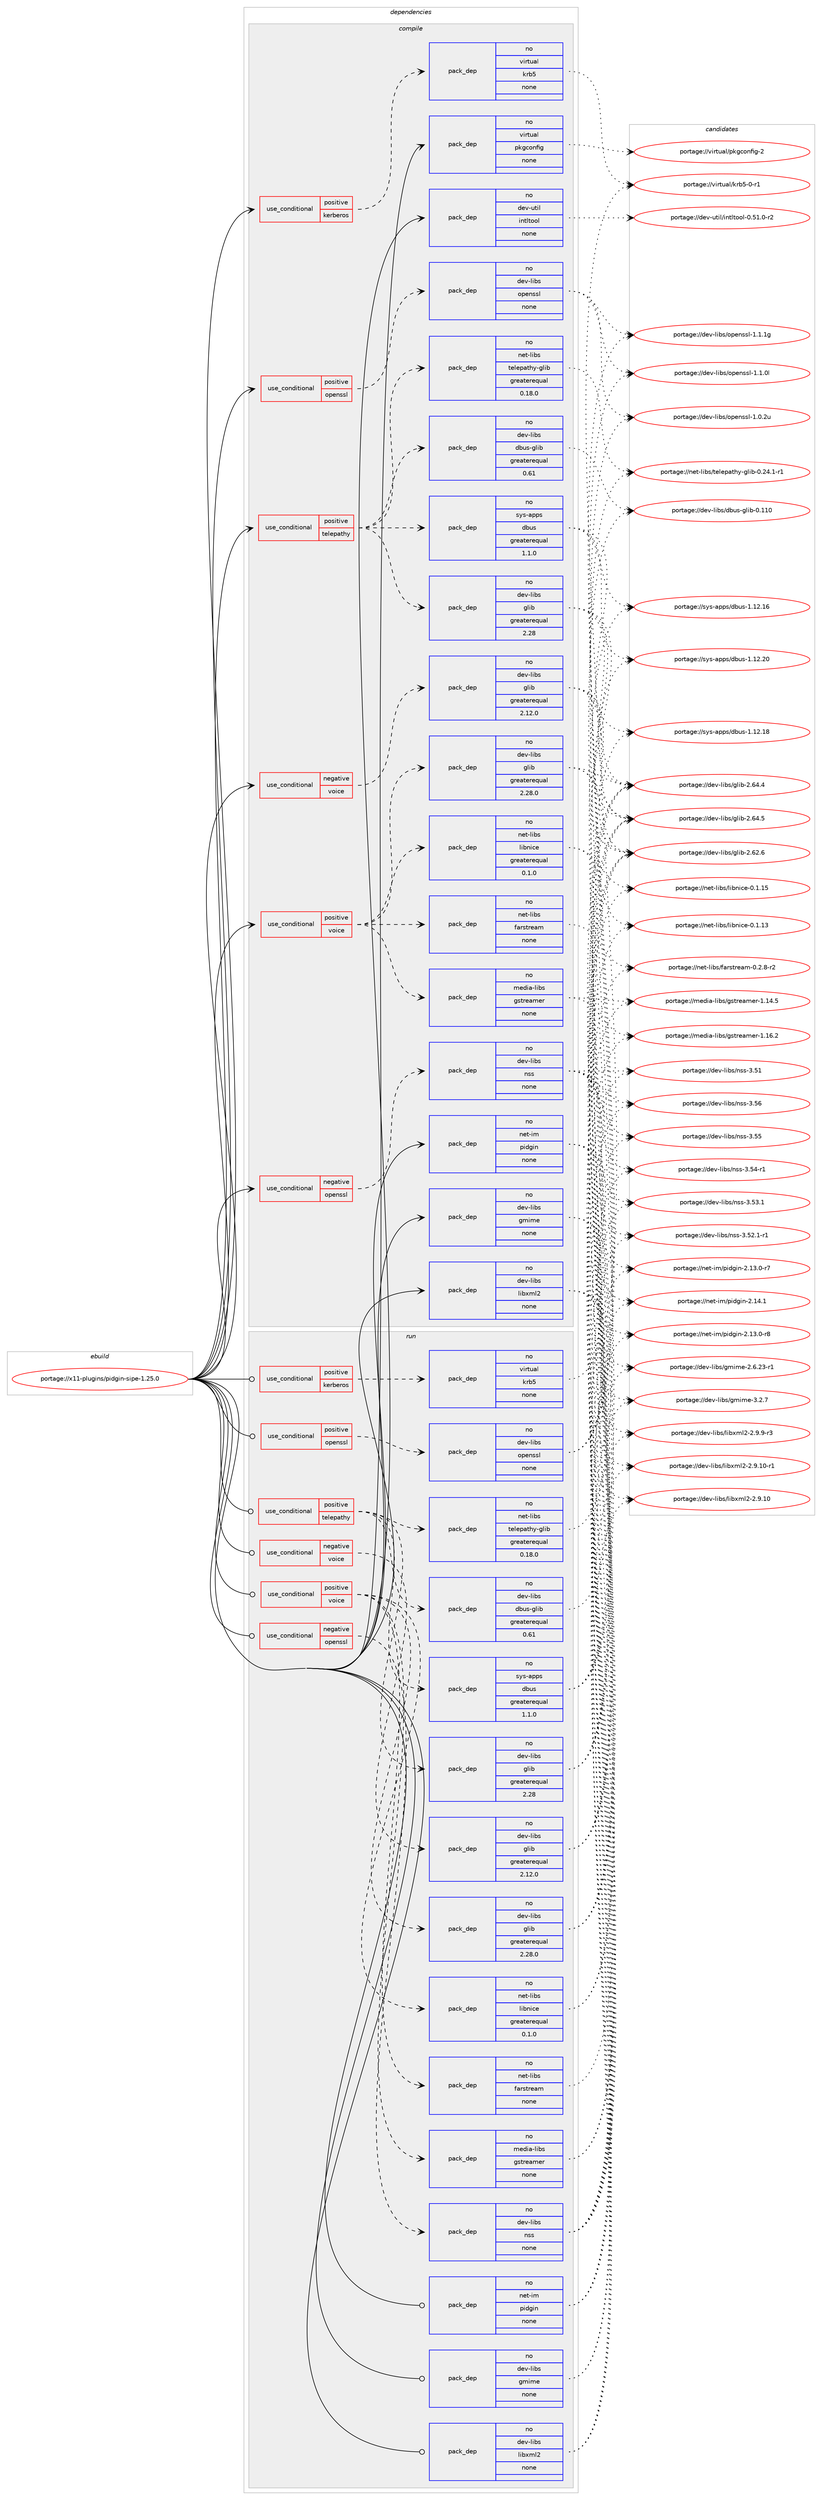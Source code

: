 digraph prolog {

# *************
# Graph options
# *************

newrank=true;
concentrate=true;
compound=true;
graph [rankdir=LR,fontname=Helvetica,fontsize=10,ranksep=1.5];#, ranksep=2.5, nodesep=0.2];
edge  [arrowhead=vee];
node  [fontname=Helvetica,fontsize=10];

# **********
# The ebuild
# **********

subgraph cluster_leftcol {
color=gray;
rank=same;
label=<<i>ebuild</i>>;
id [label="portage://x11-plugins/pidgin-sipe-1.25.0", color=red, width=4, href="../x11-plugins/pidgin-sipe-1.25.0.svg"];
}

# ****************
# The dependencies
# ****************

subgraph cluster_midcol {
color=gray;
label=<<i>dependencies</i>>;
subgraph cluster_compile {
fillcolor="#eeeeee";
style=filled;
label=<<i>compile</i>>;
subgraph cond91 {
dependency895 [label=<<TABLE BORDER="0" CELLBORDER="1" CELLSPACING="0" CELLPADDING="4"><TR><TD ROWSPAN="3" CELLPADDING="10">use_conditional</TD></TR><TR><TD>negative</TD></TR><TR><TD>openssl</TD></TR></TABLE>>, shape=none, color=red];
subgraph pack794 {
dependency896 [label=<<TABLE BORDER="0" CELLBORDER="1" CELLSPACING="0" CELLPADDING="4" WIDTH="220"><TR><TD ROWSPAN="6" CELLPADDING="30">pack_dep</TD></TR><TR><TD WIDTH="110">no</TD></TR><TR><TD>dev-libs</TD></TR><TR><TD>nss</TD></TR><TR><TD>none</TD></TR><TR><TD></TD></TR></TABLE>>, shape=none, color=blue];
}
dependency895:e -> dependency896:w [weight=20,style="dashed",arrowhead="vee"];
}
id:e -> dependency895:w [weight=20,style="solid",arrowhead="vee"];
subgraph cond92 {
dependency897 [label=<<TABLE BORDER="0" CELLBORDER="1" CELLSPACING="0" CELLPADDING="4"><TR><TD ROWSPAN="3" CELLPADDING="10">use_conditional</TD></TR><TR><TD>negative</TD></TR><TR><TD>voice</TD></TR></TABLE>>, shape=none, color=red];
subgraph pack795 {
dependency898 [label=<<TABLE BORDER="0" CELLBORDER="1" CELLSPACING="0" CELLPADDING="4" WIDTH="220"><TR><TD ROWSPAN="6" CELLPADDING="30">pack_dep</TD></TR><TR><TD WIDTH="110">no</TD></TR><TR><TD>dev-libs</TD></TR><TR><TD>glib</TD></TR><TR><TD>greaterequal</TD></TR><TR><TD>2.12.0</TD></TR></TABLE>>, shape=none, color=blue];
}
dependency897:e -> dependency898:w [weight=20,style="dashed",arrowhead="vee"];
}
id:e -> dependency897:w [weight=20,style="solid",arrowhead="vee"];
subgraph cond93 {
dependency899 [label=<<TABLE BORDER="0" CELLBORDER="1" CELLSPACING="0" CELLPADDING="4"><TR><TD ROWSPAN="3" CELLPADDING="10">use_conditional</TD></TR><TR><TD>positive</TD></TR><TR><TD>kerberos</TD></TR></TABLE>>, shape=none, color=red];
subgraph pack796 {
dependency900 [label=<<TABLE BORDER="0" CELLBORDER="1" CELLSPACING="0" CELLPADDING="4" WIDTH="220"><TR><TD ROWSPAN="6" CELLPADDING="30">pack_dep</TD></TR><TR><TD WIDTH="110">no</TD></TR><TR><TD>virtual</TD></TR><TR><TD>krb5</TD></TR><TR><TD>none</TD></TR><TR><TD></TD></TR></TABLE>>, shape=none, color=blue];
}
dependency899:e -> dependency900:w [weight=20,style="dashed",arrowhead="vee"];
}
id:e -> dependency899:w [weight=20,style="solid",arrowhead="vee"];
subgraph cond94 {
dependency901 [label=<<TABLE BORDER="0" CELLBORDER="1" CELLSPACING="0" CELLPADDING="4"><TR><TD ROWSPAN="3" CELLPADDING="10">use_conditional</TD></TR><TR><TD>positive</TD></TR><TR><TD>openssl</TD></TR></TABLE>>, shape=none, color=red];
subgraph pack797 {
dependency902 [label=<<TABLE BORDER="0" CELLBORDER="1" CELLSPACING="0" CELLPADDING="4" WIDTH="220"><TR><TD ROWSPAN="6" CELLPADDING="30">pack_dep</TD></TR><TR><TD WIDTH="110">no</TD></TR><TR><TD>dev-libs</TD></TR><TR><TD>openssl</TD></TR><TR><TD>none</TD></TR><TR><TD></TD></TR></TABLE>>, shape=none, color=blue];
}
dependency901:e -> dependency902:w [weight=20,style="dashed",arrowhead="vee"];
}
id:e -> dependency901:w [weight=20,style="solid",arrowhead="vee"];
subgraph cond95 {
dependency903 [label=<<TABLE BORDER="0" CELLBORDER="1" CELLSPACING="0" CELLPADDING="4"><TR><TD ROWSPAN="3" CELLPADDING="10">use_conditional</TD></TR><TR><TD>positive</TD></TR><TR><TD>telepathy</TD></TR></TABLE>>, shape=none, color=red];
subgraph pack798 {
dependency904 [label=<<TABLE BORDER="0" CELLBORDER="1" CELLSPACING="0" CELLPADDING="4" WIDTH="220"><TR><TD ROWSPAN="6" CELLPADDING="30">pack_dep</TD></TR><TR><TD WIDTH="110">no</TD></TR><TR><TD>sys-apps</TD></TR><TR><TD>dbus</TD></TR><TR><TD>greaterequal</TD></TR><TR><TD>1.1.0</TD></TR></TABLE>>, shape=none, color=blue];
}
dependency903:e -> dependency904:w [weight=20,style="dashed",arrowhead="vee"];
subgraph pack799 {
dependency905 [label=<<TABLE BORDER="0" CELLBORDER="1" CELLSPACING="0" CELLPADDING="4" WIDTH="220"><TR><TD ROWSPAN="6" CELLPADDING="30">pack_dep</TD></TR><TR><TD WIDTH="110">no</TD></TR><TR><TD>dev-libs</TD></TR><TR><TD>dbus-glib</TD></TR><TR><TD>greaterequal</TD></TR><TR><TD>0.61</TD></TR></TABLE>>, shape=none, color=blue];
}
dependency903:e -> dependency905:w [weight=20,style="dashed",arrowhead="vee"];
subgraph pack800 {
dependency906 [label=<<TABLE BORDER="0" CELLBORDER="1" CELLSPACING="0" CELLPADDING="4" WIDTH="220"><TR><TD ROWSPAN="6" CELLPADDING="30">pack_dep</TD></TR><TR><TD WIDTH="110">no</TD></TR><TR><TD>dev-libs</TD></TR><TR><TD>glib</TD></TR><TR><TD>greaterequal</TD></TR><TR><TD>2.28</TD></TR></TABLE>>, shape=none, color=blue];
}
dependency903:e -> dependency906:w [weight=20,style="dashed",arrowhead="vee"];
subgraph pack801 {
dependency907 [label=<<TABLE BORDER="0" CELLBORDER="1" CELLSPACING="0" CELLPADDING="4" WIDTH="220"><TR><TD ROWSPAN="6" CELLPADDING="30">pack_dep</TD></TR><TR><TD WIDTH="110">no</TD></TR><TR><TD>net-libs</TD></TR><TR><TD>telepathy-glib</TD></TR><TR><TD>greaterequal</TD></TR><TR><TD>0.18.0</TD></TR></TABLE>>, shape=none, color=blue];
}
dependency903:e -> dependency907:w [weight=20,style="dashed",arrowhead="vee"];
}
id:e -> dependency903:w [weight=20,style="solid",arrowhead="vee"];
subgraph cond96 {
dependency908 [label=<<TABLE BORDER="0" CELLBORDER="1" CELLSPACING="0" CELLPADDING="4"><TR><TD ROWSPAN="3" CELLPADDING="10">use_conditional</TD></TR><TR><TD>positive</TD></TR><TR><TD>voice</TD></TR></TABLE>>, shape=none, color=red];
subgraph pack802 {
dependency909 [label=<<TABLE BORDER="0" CELLBORDER="1" CELLSPACING="0" CELLPADDING="4" WIDTH="220"><TR><TD ROWSPAN="6" CELLPADDING="30">pack_dep</TD></TR><TR><TD WIDTH="110">no</TD></TR><TR><TD>dev-libs</TD></TR><TR><TD>glib</TD></TR><TR><TD>greaterequal</TD></TR><TR><TD>2.28.0</TD></TR></TABLE>>, shape=none, color=blue];
}
dependency908:e -> dependency909:w [weight=20,style="dashed",arrowhead="vee"];
subgraph pack803 {
dependency910 [label=<<TABLE BORDER="0" CELLBORDER="1" CELLSPACING="0" CELLPADDING="4" WIDTH="220"><TR><TD ROWSPAN="6" CELLPADDING="30">pack_dep</TD></TR><TR><TD WIDTH="110">no</TD></TR><TR><TD>net-libs</TD></TR><TR><TD>libnice</TD></TR><TR><TD>greaterequal</TD></TR><TR><TD>0.1.0</TD></TR></TABLE>>, shape=none, color=blue];
}
dependency908:e -> dependency910:w [weight=20,style="dashed",arrowhead="vee"];
subgraph pack804 {
dependency911 [label=<<TABLE BORDER="0" CELLBORDER="1" CELLSPACING="0" CELLPADDING="4" WIDTH="220"><TR><TD ROWSPAN="6" CELLPADDING="30">pack_dep</TD></TR><TR><TD WIDTH="110">no</TD></TR><TR><TD>media-libs</TD></TR><TR><TD>gstreamer</TD></TR><TR><TD>none</TD></TR><TR><TD></TD></TR></TABLE>>, shape=none, color=blue];
}
dependency908:e -> dependency911:w [weight=20,style="dashed",arrowhead="vee"];
subgraph pack805 {
dependency912 [label=<<TABLE BORDER="0" CELLBORDER="1" CELLSPACING="0" CELLPADDING="4" WIDTH="220"><TR><TD ROWSPAN="6" CELLPADDING="30">pack_dep</TD></TR><TR><TD WIDTH="110">no</TD></TR><TR><TD>net-libs</TD></TR><TR><TD>farstream</TD></TR><TR><TD>none</TD></TR><TR><TD></TD></TR></TABLE>>, shape=none, color=blue];
}
dependency908:e -> dependency912:w [weight=20,style="dashed",arrowhead="vee"];
}
id:e -> dependency908:w [weight=20,style="solid",arrowhead="vee"];
subgraph pack806 {
dependency913 [label=<<TABLE BORDER="0" CELLBORDER="1" CELLSPACING="0" CELLPADDING="4" WIDTH="220"><TR><TD ROWSPAN="6" CELLPADDING="30">pack_dep</TD></TR><TR><TD WIDTH="110">no</TD></TR><TR><TD>dev-libs</TD></TR><TR><TD>gmime</TD></TR><TR><TD>none</TD></TR><TR><TD></TD></TR></TABLE>>, shape=none, color=blue];
}
id:e -> dependency913:w [weight=20,style="solid",arrowhead="vee"];
subgraph pack807 {
dependency914 [label=<<TABLE BORDER="0" CELLBORDER="1" CELLSPACING="0" CELLPADDING="4" WIDTH="220"><TR><TD ROWSPAN="6" CELLPADDING="30">pack_dep</TD></TR><TR><TD WIDTH="110">no</TD></TR><TR><TD>dev-libs</TD></TR><TR><TD>libxml2</TD></TR><TR><TD>none</TD></TR><TR><TD></TD></TR></TABLE>>, shape=none, color=blue];
}
id:e -> dependency914:w [weight=20,style="solid",arrowhead="vee"];
subgraph pack808 {
dependency915 [label=<<TABLE BORDER="0" CELLBORDER="1" CELLSPACING="0" CELLPADDING="4" WIDTH="220"><TR><TD ROWSPAN="6" CELLPADDING="30">pack_dep</TD></TR><TR><TD WIDTH="110">no</TD></TR><TR><TD>dev-util</TD></TR><TR><TD>intltool</TD></TR><TR><TD>none</TD></TR><TR><TD></TD></TR></TABLE>>, shape=none, color=blue];
}
id:e -> dependency915:w [weight=20,style="solid",arrowhead="vee"];
subgraph pack809 {
dependency916 [label=<<TABLE BORDER="0" CELLBORDER="1" CELLSPACING="0" CELLPADDING="4" WIDTH="220"><TR><TD ROWSPAN="6" CELLPADDING="30">pack_dep</TD></TR><TR><TD WIDTH="110">no</TD></TR><TR><TD>net-im</TD></TR><TR><TD>pidgin</TD></TR><TR><TD>none</TD></TR><TR><TD></TD></TR></TABLE>>, shape=none, color=blue];
}
id:e -> dependency916:w [weight=20,style="solid",arrowhead="vee"];
subgraph pack810 {
dependency917 [label=<<TABLE BORDER="0" CELLBORDER="1" CELLSPACING="0" CELLPADDING="4" WIDTH="220"><TR><TD ROWSPAN="6" CELLPADDING="30">pack_dep</TD></TR><TR><TD WIDTH="110">no</TD></TR><TR><TD>virtual</TD></TR><TR><TD>pkgconfig</TD></TR><TR><TD>none</TD></TR><TR><TD></TD></TR></TABLE>>, shape=none, color=blue];
}
id:e -> dependency917:w [weight=20,style="solid",arrowhead="vee"];
}
subgraph cluster_compileandrun {
fillcolor="#eeeeee";
style=filled;
label=<<i>compile and run</i>>;
}
subgraph cluster_run {
fillcolor="#eeeeee";
style=filled;
label=<<i>run</i>>;
subgraph cond97 {
dependency918 [label=<<TABLE BORDER="0" CELLBORDER="1" CELLSPACING="0" CELLPADDING="4"><TR><TD ROWSPAN="3" CELLPADDING="10">use_conditional</TD></TR><TR><TD>negative</TD></TR><TR><TD>openssl</TD></TR></TABLE>>, shape=none, color=red];
subgraph pack811 {
dependency919 [label=<<TABLE BORDER="0" CELLBORDER="1" CELLSPACING="0" CELLPADDING="4" WIDTH="220"><TR><TD ROWSPAN="6" CELLPADDING="30">pack_dep</TD></TR><TR><TD WIDTH="110">no</TD></TR><TR><TD>dev-libs</TD></TR><TR><TD>nss</TD></TR><TR><TD>none</TD></TR><TR><TD></TD></TR></TABLE>>, shape=none, color=blue];
}
dependency918:e -> dependency919:w [weight=20,style="dashed",arrowhead="vee"];
}
id:e -> dependency918:w [weight=20,style="solid",arrowhead="odot"];
subgraph cond98 {
dependency920 [label=<<TABLE BORDER="0" CELLBORDER="1" CELLSPACING="0" CELLPADDING="4"><TR><TD ROWSPAN="3" CELLPADDING="10">use_conditional</TD></TR><TR><TD>negative</TD></TR><TR><TD>voice</TD></TR></TABLE>>, shape=none, color=red];
subgraph pack812 {
dependency921 [label=<<TABLE BORDER="0" CELLBORDER="1" CELLSPACING="0" CELLPADDING="4" WIDTH="220"><TR><TD ROWSPAN="6" CELLPADDING="30">pack_dep</TD></TR><TR><TD WIDTH="110">no</TD></TR><TR><TD>dev-libs</TD></TR><TR><TD>glib</TD></TR><TR><TD>greaterequal</TD></TR><TR><TD>2.12.0</TD></TR></TABLE>>, shape=none, color=blue];
}
dependency920:e -> dependency921:w [weight=20,style="dashed",arrowhead="vee"];
}
id:e -> dependency920:w [weight=20,style="solid",arrowhead="odot"];
subgraph cond99 {
dependency922 [label=<<TABLE BORDER="0" CELLBORDER="1" CELLSPACING="0" CELLPADDING="4"><TR><TD ROWSPAN="3" CELLPADDING="10">use_conditional</TD></TR><TR><TD>positive</TD></TR><TR><TD>kerberos</TD></TR></TABLE>>, shape=none, color=red];
subgraph pack813 {
dependency923 [label=<<TABLE BORDER="0" CELLBORDER="1" CELLSPACING="0" CELLPADDING="4" WIDTH="220"><TR><TD ROWSPAN="6" CELLPADDING="30">pack_dep</TD></TR><TR><TD WIDTH="110">no</TD></TR><TR><TD>virtual</TD></TR><TR><TD>krb5</TD></TR><TR><TD>none</TD></TR><TR><TD></TD></TR></TABLE>>, shape=none, color=blue];
}
dependency922:e -> dependency923:w [weight=20,style="dashed",arrowhead="vee"];
}
id:e -> dependency922:w [weight=20,style="solid",arrowhead="odot"];
subgraph cond100 {
dependency924 [label=<<TABLE BORDER="0" CELLBORDER="1" CELLSPACING="0" CELLPADDING="4"><TR><TD ROWSPAN="3" CELLPADDING="10">use_conditional</TD></TR><TR><TD>positive</TD></TR><TR><TD>openssl</TD></TR></TABLE>>, shape=none, color=red];
subgraph pack814 {
dependency925 [label=<<TABLE BORDER="0" CELLBORDER="1" CELLSPACING="0" CELLPADDING="4" WIDTH="220"><TR><TD ROWSPAN="6" CELLPADDING="30">pack_dep</TD></TR><TR><TD WIDTH="110">no</TD></TR><TR><TD>dev-libs</TD></TR><TR><TD>openssl</TD></TR><TR><TD>none</TD></TR><TR><TD></TD></TR></TABLE>>, shape=none, color=blue];
}
dependency924:e -> dependency925:w [weight=20,style="dashed",arrowhead="vee"];
}
id:e -> dependency924:w [weight=20,style="solid",arrowhead="odot"];
subgraph cond101 {
dependency926 [label=<<TABLE BORDER="0" CELLBORDER="1" CELLSPACING="0" CELLPADDING="4"><TR><TD ROWSPAN="3" CELLPADDING="10">use_conditional</TD></TR><TR><TD>positive</TD></TR><TR><TD>telepathy</TD></TR></TABLE>>, shape=none, color=red];
subgraph pack815 {
dependency927 [label=<<TABLE BORDER="0" CELLBORDER="1" CELLSPACING="0" CELLPADDING="4" WIDTH="220"><TR><TD ROWSPAN="6" CELLPADDING="30">pack_dep</TD></TR><TR><TD WIDTH="110">no</TD></TR><TR><TD>sys-apps</TD></TR><TR><TD>dbus</TD></TR><TR><TD>greaterequal</TD></TR><TR><TD>1.1.0</TD></TR></TABLE>>, shape=none, color=blue];
}
dependency926:e -> dependency927:w [weight=20,style="dashed",arrowhead="vee"];
subgraph pack816 {
dependency928 [label=<<TABLE BORDER="0" CELLBORDER="1" CELLSPACING="0" CELLPADDING="4" WIDTH="220"><TR><TD ROWSPAN="6" CELLPADDING="30">pack_dep</TD></TR><TR><TD WIDTH="110">no</TD></TR><TR><TD>dev-libs</TD></TR><TR><TD>dbus-glib</TD></TR><TR><TD>greaterequal</TD></TR><TR><TD>0.61</TD></TR></TABLE>>, shape=none, color=blue];
}
dependency926:e -> dependency928:w [weight=20,style="dashed",arrowhead="vee"];
subgraph pack817 {
dependency929 [label=<<TABLE BORDER="0" CELLBORDER="1" CELLSPACING="0" CELLPADDING="4" WIDTH="220"><TR><TD ROWSPAN="6" CELLPADDING="30">pack_dep</TD></TR><TR><TD WIDTH="110">no</TD></TR><TR><TD>dev-libs</TD></TR><TR><TD>glib</TD></TR><TR><TD>greaterequal</TD></TR><TR><TD>2.28</TD></TR></TABLE>>, shape=none, color=blue];
}
dependency926:e -> dependency929:w [weight=20,style="dashed",arrowhead="vee"];
subgraph pack818 {
dependency930 [label=<<TABLE BORDER="0" CELLBORDER="1" CELLSPACING="0" CELLPADDING="4" WIDTH="220"><TR><TD ROWSPAN="6" CELLPADDING="30">pack_dep</TD></TR><TR><TD WIDTH="110">no</TD></TR><TR><TD>net-libs</TD></TR><TR><TD>telepathy-glib</TD></TR><TR><TD>greaterequal</TD></TR><TR><TD>0.18.0</TD></TR></TABLE>>, shape=none, color=blue];
}
dependency926:e -> dependency930:w [weight=20,style="dashed",arrowhead="vee"];
}
id:e -> dependency926:w [weight=20,style="solid",arrowhead="odot"];
subgraph cond102 {
dependency931 [label=<<TABLE BORDER="0" CELLBORDER="1" CELLSPACING="0" CELLPADDING="4"><TR><TD ROWSPAN="3" CELLPADDING="10">use_conditional</TD></TR><TR><TD>positive</TD></TR><TR><TD>voice</TD></TR></TABLE>>, shape=none, color=red];
subgraph pack819 {
dependency932 [label=<<TABLE BORDER="0" CELLBORDER="1" CELLSPACING="0" CELLPADDING="4" WIDTH="220"><TR><TD ROWSPAN="6" CELLPADDING="30">pack_dep</TD></TR><TR><TD WIDTH="110">no</TD></TR><TR><TD>dev-libs</TD></TR><TR><TD>glib</TD></TR><TR><TD>greaterequal</TD></TR><TR><TD>2.28.0</TD></TR></TABLE>>, shape=none, color=blue];
}
dependency931:e -> dependency932:w [weight=20,style="dashed",arrowhead="vee"];
subgraph pack820 {
dependency933 [label=<<TABLE BORDER="0" CELLBORDER="1" CELLSPACING="0" CELLPADDING="4" WIDTH="220"><TR><TD ROWSPAN="6" CELLPADDING="30">pack_dep</TD></TR><TR><TD WIDTH="110">no</TD></TR><TR><TD>net-libs</TD></TR><TR><TD>libnice</TD></TR><TR><TD>greaterequal</TD></TR><TR><TD>0.1.0</TD></TR></TABLE>>, shape=none, color=blue];
}
dependency931:e -> dependency933:w [weight=20,style="dashed",arrowhead="vee"];
subgraph pack821 {
dependency934 [label=<<TABLE BORDER="0" CELLBORDER="1" CELLSPACING="0" CELLPADDING="4" WIDTH="220"><TR><TD ROWSPAN="6" CELLPADDING="30">pack_dep</TD></TR><TR><TD WIDTH="110">no</TD></TR><TR><TD>media-libs</TD></TR><TR><TD>gstreamer</TD></TR><TR><TD>none</TD></TR><TR><TD></TD></TR></TABLE>>, shape=none, color=blue];
}
dependency931:e -> dependency934:w [weight=20,style="dashed",arrowhead="vee"];
subgraph pack822 {
dependency935 [label=<<TABLE BORDER="0" CELLBORDER="1" CELLSPACING="0" CELLPADDING="4" WIDTH="220"><TR><TD ROWSPAN="6" CELLPADDING="30">pack_dep</TD></TR><TR><TD WIDTH="110">no</TD></TR><TR><TD>net-libs</TD></TR><TR><TD>farstream</TD></TR><TR><TD>none</TD></TR><TR><TD></TD></TR></TABLE>>, shape=none, color=blue];
}
dependency931:e -> dependency935:w [weight=20,style="dashed",arrowhead="vee"];
}
id:e -> dependency931:w [weight=20,style="solid",arrowhead="odot"];
subgraph pack823 {
dependency936 [label=<<TABLE BORDER="0" CELLBORDER="1" CELLSPACING="0" CELLPADDING="4" WIDTH="220"><TR><TD ROWSPAN="6" CELLPADDING="30">pack_dep</TD></TR><TR><TD WIDTH="110">no</TD></TR><TR><TD>dev-libs</TD></TR><TR><TD>gmime</TD></TR><TR><TD>none</TD></TR><TR><TD></TD></TR></TABLE>>, shape=none, color=blue];
}
id:e -> dependency936:w [weight=20,style="solid",arrowhead="odot"];
subgraph pack824 {
dependency937 [label=<<TABLE BORDER="0" CELLBORDER="1" CELLSPACING="0" CELLPADDING="4" WIDTH="220"><TR><TD ROWSPAN="6" CELLPADDING="30">pack_dep</TD></TR><TR><TD WIDTH="110">no</TD></TR><TR><TD>dev-libs</TD></TR><TR><TD>libxml2</TD></TR><TR><TD>none</TD></TR><TR><TD></TD></TR></TABLE>>, shape=none, color=blue];
}
id:e -> dependency937:w [weight=20,style="solid",arrowhead="odot"];
subgraph pack825 {
dependency938 [label=<<TABLE BORDER="0" CELLBORDER="1" CELLSPACING="0" CELLPADDING="4" WIDTH="220"><TR><TD ROWSPAN="6" CELLPADDING="30">pack_dep</TD></TR><TR><TD WIDTH="110">no</TD></TR><TR><TD>net-im</TD></TR><TR><TD>pidgin</TD></TR><TR><TD>none</TD></TR><TR><TD></TD></TR></TABLE>>, shape=none, color=blue];
}
id:e -> dependency938:w [weight=20,style="solid",arrowhead="odot"];
}
}

# **************
# The candidates
# **************

subgraph cluster_choices {
rank=same;
color=gray;
label=<<i>candidates</i>>;

subgraph choice794 {
color=black;
nodesep=1;
choice1001011184510810598115471101151154551465354 [label="portage://dev-libs/nss-3.56", color=red, width=4,href="../dev-libs/nss-3.56.svg"];
choice1001011184510810598115471101151154551465353 [label="portage://dev-libs/nss-3.55", color=red, width=4,href="../dev-libs/nss-3.55.svg"];
choice10010111845108105981154711011511545514653524511449 [label="portage://dev-libs/nss-3.54-r1", color=red, width=4,href="../dev-libs/nss-3.54-r1.svg"];
choice10010111845108105981154711011511545514653514649 [label="portage://dev-libs/nss-3.53.1", color=red, width=4,href="../dev-libs/nss-3.53.1.svg"];
choice100101118451081059811547110115115455146535046494511449 [label="portage://dev-libs/nss-3.52.1-r1", color=red, width=4,href="../dev-libs/nss-3.52.1-r1.svg"];
choice1001011184510810598115471101151154551465349 [label="portage://dev-libs/nss-3.51", color=red, width=4,href="../dev-libs/nss-3.51.svg"];
dependency896:e -> choice1001011184510810598115471101151154551465354:w [style=dotted,weight="100"];
dependency896:e -> choice1001011184510810598115471101151154551465353:w [style=dotted,weight="100"];
dependency896:e -> choice10010111845108105981154711011511545514653524511449:w [style=dotted,weight="100"];
dependency896:e -> choice10010111845108105981154711011511545514653514649:w [style=dotted,weight="100"];
dependency896:e -> choice100101118451081059811547110115115455146535046494511449:w [style=dotted,weight="100"];
dependency896:e -> choice1001011184510810598115471101151154551465349:w [style=dotted,weight="100"];
}
subgraph choice795 {
color=black;
nodesep=1;
choice1001011184510810598115471031081059845504654524653 [label="portage://dev-libs/glib-2.64.5", color=red, width=4,href="../dev-libs/glib-2.64.5.svg"];
choice1001011184510810598115471031081059845504654524652 [label="portage://dev-libs/glib-2.64.4", color=red, width=4,href="../dev-libs/glib-2.64.4.svg"];
choice1001011184510810598115471031081059845504654504654 [label="portage://dev-libs/glib-2.62.6", color=red, width=4,href="../dev-libs/glib-2.62.6.svg"];
dependency898:e -> choice1001011184510810598115471031081059845504654524653:w [style=dotted,weight="100"];
dependency898:e -> choice1001011184510810598115471031081059845504654524652:w [style=dotted,weight="100"];
dependency898:e -> choice1001011184510810598115471031081059845504654504654:w [style=dotted,weight="100"];
}
subgraph choice796 {
color=black;
nodesep=1;
choice1181051141161179710847107114985345484511449 [label="portage://virtual/krb5-0-r1", color=red, width=4,href="../virtual/krb5-0-r1.svg"];
dependency900:e -> choice1181051141161179710847107114985345484511449:w [style=dotted,weight="100"];
}
subgraph choice797 {
color=black;
nodesep=1;
choice100101118451081059811547111112101110115115108454946494649103 [label="portage://dev-libs/openssl-1.1.1g", color=red, width=4,href="../dev-libs/openssl-1.1.1g.svg"];
choice100101118451081059811547111112101110115115108454946494648108 [label="portage://dev-libs/openssl-1.1.0l", color=red, width=4,href="../dev-libs/openssl-1.1.0l.svg"];
choice100101118451081059811547111112101110115115108454946484650117 [label="portage://dev-libs/openssl-1.0.2u", color=red, width=4,href="../dev-libs/openssl-1.0.2u.svg"];
dependency902:e -> choice100101118451081059811547111112101110115115108454946494649103:w [style=dotted,weight="100"];
dependency902:e -> choice100101118451081059811547111112101110115115108454946494648108:w [style=dotted,weight="100"];
dependency902:e -> choice100101118451081059811547111112101110115115108454946484650117:w [style=dotted,weight="100"];
}
subgraph choice798 {
color=black;
nodesep=1;
choice115121115459711211211547100981171154549464950465048 [label="portage://sys-apps/dbus-1.12.20", color=red, width=4,href="../sys-apps/dbus-1.12.20.svg"];
choice115121115459711211211547100981171154549464950464956 [label="portage://sys-apps/dbus-1.12.18", color=red, width=4,href="../sys-apps/dbus-1.12.18.svg"];
choice115121115459711211211547100981171154549464950464954 [label="portage://sys-apps/dbus-1.12.16", color=red, width=4,href="../sys-apps/dbus-1.12.16.svg"];
dependency904:e -> choice115121115459711211211547100981171154549464950465048:w [style=dotted,weight="100"];
dependency904:e -> choice115121115459711211211547100981171154549464950464956:w [style=dotted,weight="100"];
dependency904:e -> choice115121115459711211211547100981171154549464950464954:w [style=dotted,weight="100"];
}
subgraph choice799 {
color=black;
nodesep=1;
choice100101118451081059811547100981171154510310810598454846494948 [label="portage://dev-libs/dbus-glib-0.110", color=red, width=4,href="../dev-libs/dbus-glib-0.110.svg"];
dependency905:e -> choice100101118451081059811547100981171154510310810598454846494948:w [style=dotted,weight="100"];
}
subgraph choice800 {
color=black;
nodesep=1;
choice1001011184510810598115471031081059845504654524653 [label="portage://dev-libs/glib-2.64.5", color=red, width=4,href="../dev-libs/glib-2.64.5.svg"];
choice1001011184510810598115471031081059845504654524652 [label="portage://dev-libs/glib-2.64.4", color=red, width=4,href="../dev-libs/glib-2.64.4.svg"];
choice1001011184510810598115471031081059845504654504654 [label="portage://dev-libs/glib-2.62.6", color=red, width=4,href="../dev-libs/glib-2.62.6.svg"];
dependency906:e -> choice1001011184510810598115471031081059845504654524653:w [style=dotted,weight="100"];
dependency906:e -> choice1001011184510810598115471031081059845504654524652:w [style=dotted,weight="100"];
dependency906:e -> choice1001011184510810598115471031081059845504654504654:w [style=dotted,weight="100"];
}
subgraph choice801 {
color=black;
nodesep=1;
choice110101116451081059811547116101108101112971161041214510310810598454846505246494511449 [label="portage://net-libs/telepathy-glib-0.24.1-r1", color=red, width=4,href="../net-libs/telepathy-glib-0.24.1-r1.svg"];
dependency907:e -> choice110101116451081059811547116101108101112971161041214510310810598454846505246494511449:w [style=dotted,weight="100"];
}
subgraph choice802 {
color=black;
nodesep=1;
choice1001011184510810598115471031081059845504654524653 [label="portage://dev-libs/glib-2.64.5", color=red, width=4,href="../dev-libs/glib-2.64.5.svg"];
choice1001011184510810598115471031081059845504654524652 [label="portage://dev-libs/glib-2.64.4", color=red, width=4,href="../dev-libs/glib-2.64.4.svg"];
choice1001011184510810598115471031081059845504654504654 [label="portage://dev-libs/glib-2.62.6", color=red, width=4,href="../dev-libs/glib-2.62.6.svg"];
dependency909:e -> choice1001011184510810598115471031081059845504654524653:w [style=dotted,weight="100"];
dependency909:e -> choice1001011184510810598115471031081059845504654524652:w [style=dotted,weight="100"];
dependency909:e -> choice1001011184510810598115471031081059845504654504654:w [style=dotted,weight="100"];
}
subgraph choice803 {
color=black;
nodesep=1;
choice110101116451081059811547108105981101059910145484649464953 [label="portage://net-libs/libnice-0.1.15", color=red, width=4,href="../net-libs/libnice-0.1.15.svg"];
choice110101116451081059811547108105981101059910145484649464951 [label="portage://net-libs/libnice-0.1.13", color=red, width=4,href="../net-libs/libnice-0.1.13.svg"];
dependency910:e -> choice110101116451081059811547108105981101059910145484649464953:w [style=dotted,weight="100"];
dependency910:e -> choice110101116451081059811547108105981101059910145484649464951:w [style=dotted,weight="100"];
}
subgraph choice804 {
color=black;
nodesep=1;
choice109101100105974510810598115471031151161141019710910111445494649544650 [label="portage://media-libs/gstreamer-1.16.2", color=red, width=4,href="../media-libs/gstreamer-1.16.2.svg"];
choice109101100105974510810598115471031151161141019710910111445494649524653 [label="portage://media-libs/gstreamer-1.14.5", color=red, width=4,href="../media-libs/gstreamer-1.14.5.svg"];
dependency911:e -> choice109101100105974510810598115471031151161141019710910111445494649544650:w [style=dotted,weight="100"];
dependency911:e -> choice109101100105974510810598115471031151161141019710910111445494649524653:w [style=dotted,weight="100"];
}
subgraph choice805 {
color=black;
nodesep=1;
choice11010111645108105981154710297114115116114101971094548465046564511450 [label="portage://net-libs/farstream-0.2.8-r2", color=red, width=4,href="../net-libs/farstream-0.2.8-r2.svg"];
dependency912:e -> choice11010111645108105981154710297114115116114101971094548465046564511450:w [style=dotted,weight="100"];
}
subgraph choice806 {
color=black;
nodesep=1;
choice100101118451081059811547103109105109101455146504655 [label="portage://dev-libs/gmime-3.2.7", color=red, width=4,href="../dev-libs/gmime-3.2.7.svg"];
choice100101118451081059811547103109105109101455046544650514511449 [label="portage://dev-libs/gmime-2.6.23-r1", color=red, width=4,href="../dev-libs/gmime-2.6.23-r1.svg"];
dependency913:e -> choice100101118451081059811547103109105109101455146504655:w [style=dotted,weight="100"];
dependency913:e -> choice100101118451081059811547103109105109101455046544650514511449:w [style=dotted,weight="100"];
}
subgraph choice807 {
color=black;
nodesep=1;
choice10010111845108105981154710810598120109108504550465746574511451 [label="portage://dev-libs/libxml2-2.9.9-r3", color=red, width=4,href="../dev-libs/libxml2-2.9.9-r3.svg"];
choice1001011184510810598115471081059812010910850455046574649484511449 [label="portage://dev-libs/libxml2-2.9.10-r1", color=red, width=4,href="../dev-libs/libxml2-2.9.10-r1.svg"];
choice100101118451081059811547108105981201091085045504657464948 [label="portage://dev-libs/libxml2-2.9.10", color=red, width=4,href="../dev-libs/libxml2-2.9.10.svg"];
dependency914:e -> choice10010111845108105981154710810598120109108504550465746574511451:w [style=dotted,weight="100"];
dependency914:e -> choice1001011184510810598115471081059812010910850455046574649484511449:w [style=dotted,weight="100"];
dependency914:e -> choice100101118451081059811547108105981201091085045504657464948:w [style=dotted,weight="100"];
}
subgraph choice808 {
color=black;
nodesep=1;
choice1001011184511711610510847105110116108116111111108454846534946484511450 [label="portage://dev-util/intltool-0.51.0-r2", color=red, width=4,href="../dev-util/intltool-0.51.0-r2.svg"];
dependency915:e -> choice1001011184511711610510847105110116108116111111108454846534946484511450:w [style=dotted,weight="100"];
}
subgraph choice809 {
color=black;
nodesep=1;
choice110101116451051094711210510010310511045504649524649 [label="portage://net-im/pidgin-2.14.1", color=red, width=4,href="../net-im/pidgin-2.14.1.svg"];
choice1101011164510510947112105100103105110455046495146484511456 [label="portage://net-im/pidgin-2.13.0-r8", color=red, width=4,href="../net-im/pidgin-2.13.0-r8.svg"];
choice1101011164510510947112105100103105110455046495146484511455 [label="portage://net-im/pidgin-2.13.0-r7", color=red, width=4,href="../net-im/pidgin-2.13.0-r7.svg"];
dependency916:e -> choice110101116451051094711210510010310511045504649524649:w [style=dotted,weight="100"];
dependency916:e -> choice1101011164510510947112105100103105110455046495146484511456:w [style=dotted,weight="100"];
dependency916:e -> choice1101011164510510947112105100103105110455046495146484511455:w [style=dotted,weight="100"];
}
subgraph choice810 {
color=black;
nodesep=1;
choice1181051141161179710847112107103991111101021051034550 [label="portage://virtual/pkgconfig-2", color=red, width=4,href="../virtual/pkgconfig-2.svg"];
dependency917:e -> choice1181051141161179710847112107103991111101021051034550:w [style=dotted,weight="100"];
}
subgraph choice811 {
color=black;
nodesep=1;
choice1001011184510810598115471101151154551465354 [label="portage://dev-libs/nss-3.56", color=red, width=4,href="../dev-libs/nss-3.56.svg"];
choice1001011184510810598115471101151154551465353 [label="portage://dev-libs/nss-3.55", color=red, width=4,href="../dev-libs/nss-3.55.svg"];
choice10010111845108105981154711011511545514653524511449 [label="portage://dev-libs/nss-3.54-r1", color=red, width=4,href="../dev-libs/nss-3.54-r1.svg"];
choice10010111845108105981154711011511545514653514649 [label="portage://dev-libs/nss-3.53.1", color=red, width=4,href="../dev-libs/nss-3.53.1.svg"];
choice100101118451081059811547110115115455146535046494511449 [label="portage://dev-libs/nss-3.52.1-r1", color=red, width=4,href="../dev-libs/nss-3.52.1-r1.svg"];
choice1001011184510810598115471101151154551465349 [label="portage://dev-libs/nss-3.51", color=red, width=4,href="../dev-libs/nss-3.51.svg"];
dependency919:e -> choice1001011184510810598115471101151154551465354:w [style=dotted,weight="100"];
dependency919:e -> choice1001011184510810598115471101151154551465353:w [style=dotted,weight="100"];
dependency919:e -> choice10010111845108105981154711011511545514653524511449:w [style=dotted,weight="100"];
dependency919:e -> choice10010111845108105981154711011511545514653514649:w [style=dotted,weight="100"];
dependency919:e -> choice100101118451081059811547110115115455146535046494511449:w [style=dotted,weight="100"];
dependency919:e -> choice1001011184510810598115471101151154551465349:w [style=dotted,weight="100"];
}
subgraph choice812 {
color=black;
nodesep=1;
choice1001011184510810598115471031081059845504654524653 [label="portage://dev-libs/glib-2.64.5", color=red, width=4,href="../dev-libs/glib-2.64.5.svg"];
choice1001011184510810598115471031081059845504654524652 [label="portage://dev-libs/glib-2.64.4", color=red, width=4,href="../dev-libs/glib-2.64.4.svg"];
choice1001011184510810598115471031081059845504654504654 [label="portage://dev-libs/glib-2.62.6", color=red, width=4,href="../dev-libs/glib-2.62.6.svg"];
dependency921:e -> choice1001011184510810598115471031081059845504654524653:w [style=dotted,weight="100"];
dependency921:e -> choice1001011184510810598115471031081059845504654524652:w [style=dotted,weight="100"];
dependency921:e -> choice1001011184510810598115471031081059845504654504654:w [style=dotted,weight="100"];
}
subgraph choice813 {
color=black;
nodesep=1;
choice1181051141161179710847107114985345484511449 [label="portage://virtual/krb5-0-r1", color=red, width=4,href="../virtual/krb5-0-r1.svg"];
dependency923:e -> choice1181051141161179710847107114985345484511449:w [style=dotted,weight="100"];
}
subgraph choice814 {
color=black;
nodesep=1;
choice100101118451081059811547111112101110115115108454946494649103 [label="portage://dev-libs/openssl-1.1.1g", color=red, width=4,href="../dev-libs/openssl-1.1.1g.svg"];
choice100101118451081059811547111112101110115115108454946494648108 [label="portage://dev-libs/openssl-1.1.0l", color=red, width=4,href="../dev-libs/openssl-1.1.0l.svg"];
choice100101118451081059811547111112101110115115108454946484650117 [label="portage://dev-libs/openssl-1.0.2u", color=red, width=4,href="../dev-libs/openssl-1.0.2u.svg"];
dependency925:e -> choice100101118451081059811547111112101110115115108454946494649103:w [style=dotted,weight="100"];
dependency925:e -> choice100101118451081059811547111112101110115115108454946494648108:w [style=dotted,weight="100"];
dependency925:e -> choice100101118451081059811547111112101110115115108454946484650117:w [style=dotted,weight="100"];
}
subgraph choice815 {
color=black;
nodesep=1;
choice115121115459711211211547100981171154549464950465048 [label="portage://sys-apps/dbus-1.12.20", color=red, width=4,href="../sys-apps/dbus-1.12.20.svg"];
choice115121115459711211211547100981171154549464950464956 [label="portage://sys-apps/dbus-1.12.18", color=red, width=4,href="../sys-apps/dbus-1.12.18.svg"];
choice115121115459711211211547100981171154549464950464954 [label="portage://sys-apps/dbus-1.12.16", color=red, width=4,href="../sys-apps/dbus-1.12.16.svg"];
dependency927:e -> choice115121115459711211211547100981171154549464950465048:w [style=dotted,weight="100"];
dependency927:e -> choice115121115459711211211547100981171154549464950464956:w [style=dotted,weight="100"];
dependency927:e -> choice115121115459711211211547100981171154549464950464954:w [style=dotted,weight="100"];
}
subgraph choice816 {
color=black;
nodesep=1;
choice100101118451081059811547100981171154510310810598454846494948 [label="portage://dev-libs/dbus-glib-0.110", color=red, width=4,href="../dev-libs/dbus-glib-0.110.svg"];
dependency928:e -> choice100101118451081059811547100981171154510310810598454846494948:w [style=dotted,weight="100"];
}
subgraph choice817 {
color=black;
nodesep=1;
choice1001011184510810598115471031081059845504654524653 [label="portage://dev-libs/glib-2.64.5", color=red, width=4,href="../dev-libs/glib-2.64.5.svg"];
choice1001011184510810598115471031081059845504654524652 [label="portage://dev-libs/glib-2.64.4", color=red, width=4,href="../dev-libs/glib-2.64.4.svg"];
choice1001011184510810598115471031081059845504654504654 [label="portage://dev-libs/glib-2.62.6", color=red, width=4,href="../dev-libs/glib-2.62.6.svg"];
dependency929:e -> choice1001011184510810598115471031081059845504654524653:w [style=dotted,weight="100"];
dependency929:e -> choice1001011184510810598115471031081059845504654524652:w [style=dotted,weight="100"];
dependency929:e -> choice1001011184510810598115471031081059845504654504654:w [style=dotted,weight="100"];
}
subgraph choice818 {
color=black;
nodesep=1;
choice110101116451081059811547116101108101112971161041214510310810598454846505246494511449 [label="portage://net-libs/telepathy-glib-0.24.1-r1", color=red, width=4,href="../net-libs/telepathy-glib-0.24.1-r1.svg"];
dependency930:e -> choice110101116451081059811547116101108101112971161041214510310810598454846505246494511449:w [style=dotted,weight="100"];
}
subgraph choice819 {
color=black;
nodesep=1;
choice1001011184510810598115471031081059845504654524653 [label="portage://dev-libs/glib-2.64.5", color=red, width=4,href="../dev-libs/glib-2.64.5.svg"];
choice1001011184510810598115471031081059845504654524652 [label="portage://dev-libs/glib-2.64.4", color=red, width=4,href="../dev-libs/glib-2.64.4.svg"];
choice1001011184510810598115471031081059845504654504654 [label="portage://dev-libs/glib-2.62.6", color=red, width=4,href="../dev-libs/glib-2.62.6.svg"];
dependency932:e -> choice1001011184510810598115471031081059845504654524653:w [style=dotted,weight="100"];
dependency932:e -> choice1001011184510810598115471031081059845504654524652:w [style=dotted,weight="100"];
dependency932:e -> choice1001011184510810598115471031081059845504654504654:w [style=dotted,weight="100"];
}
subgraph choice820 {
color=black;
nodesep=1;
choice110101116451081059811547108105981101059910145484649464953 [label="portage://net-libs/libnice-0.1.15", color=red, width=4,href="../net-libs/libnice-0.1.15.svg"];
choice110101116451081059811547108105981101059910145484649464951 [label="portage://net-libs/libnice-0.1.13", color=red, width=4,href="../net-libs/libnice-0.1.13.svg"];
dependency933:e -> choice110101116451081059811547108105981101059910145484649464953:w [style=dotted,weight="100"];
dependency933:e -> choice110101116451081059811547108105981101059910145484649464951:w [style=dotted,weight="100"];
}
subgraph choice821 {
color=black;
nodesep=1;
choice109101100105974510810598115471031151161141019710910111445494649544650 [label="portage://media-libs/gstreamer-1.16.2", color=red, width=4,href="../media-libs/gstreamer-1.16.2.svg"];
choice109101100105974510810598115471031151161141019710910111445494649524653 [label="portage://media-libs/gstreamer-1.14.5", color=red, width=4,href="../media-libs/gstreamer-1.14.5.svg"];
dependency934:e -> choice109101100105974510810598115471031151161141019710910111445494649544650:w [style=dotted,weight="100"];
dependency934:e -> choice109101100105974510810598115471031151161141019710910111445494649524653:w [style=dotted,weight="100"];
}
subgraph choice822 {
color=black;
nodesep=1;
choice11010111645108105981154710297114115116114101971094548465046564511450 [label="portage://net-libs/farstream-0.2.8-r2", color=red, width=4,href="../net-libs/farstream-0.2.8-r2.svg"];
dependency935:e -> choice11010111645108105981154710297114115116114101971094548465046564511450:w [style=dotted,weight="100"];
}
subgraph choice823 {
color=black;
nodesep=1;
choice100101118451081059811547103109105109101455146504655 [label="portage://dev-libs/gmime-3.2.7", color=red, width=4,href="../dev-libs/gmime-3.2.7.svg"];
choice100101118451081059811547103109105109101455046544650514511449 [label="portage://dev-libs/gmime-2.6.23-r1", color=red, width=4,href="../dev-libs/gmime-2.6.23-r1.svg"];
dependency936:e -> choice100101118451081059811547103109105109101455146504655:w [style=dotted,weight="100"];
dependency936:e -> choice100101118451081059811547103109105109101455046544650514511449:w [style=dotted,weight="100"];
}
subgraph choice824 {
color=black;
nodesep=1;
choice10010111845108105981154710810598120109108504550465746574511451 [label="portage://dev-libs/libxml2-2.9.9-r3", color=red, width=4,href="../dev-libs/libxml2-2.9.9-r3.svg"];
choice1001011184510810598115471081059812010910850455046574649484511449 [label="portage://dev-libs/libxml2-2.9.10-r1", color=red, width=4,href="../dev-libs/libxml2-2.9.10-r1.svg"];
choice100101118451081059811547108105981201091085045504657464948 [label="portage://dev-libs/libxml2-2.9.10", color=red, width=4,href="../dev-libs/libxml2-2.9.10.svg"];
dependency937:e -> choice10010111845108105981154710810598120109108504550465746574511451:w [style=dotted,weight="100"];
dependency937:e -> choice1001011184510810598115471081059812010910850455046574649484511449:w [style=dotted,weight="100"];
dependency937:e -> choice100101118451081059811547108105981201091085045504657464948:w [style=dotted,weight="100"];
}
subgraph choice825 {
color=black;
nodesep=1;
choice110101116451051094711210510010310511045504649524649 [label="portage://net-im/pidgin-2.14.1", color=red, width=4,href="../net-im/pidgin-2.14.1.svg"];
choice1101011164510510947112105100103105110455046495146484511456 [label="portage://net-im/pidgin-2.13.0-r8", color=red, width=4,href="../net-im/pidgin-2.13.0-r8.svg"];
choice1101011164510510947112105100103105110455046495146484511455 [label="portage://net-im/pidgin-2.13.0-r7", color=red, width=4,href="../net-im/pidgin-2.13.0-r7.svg"];
dependency938:e -> choice110101116451051094711210510010310511045504649524649:w [style=dotted,weight="100"];
dependency938:e -> choice1101011164510510947112105100103105110455046495146484511456:w [style=dotted,weight="100"];
dependency938:e -> choice1101011164510510947112105100103105110455046495146484511455:w [style=dotted,weight="100"];
}
}

}
